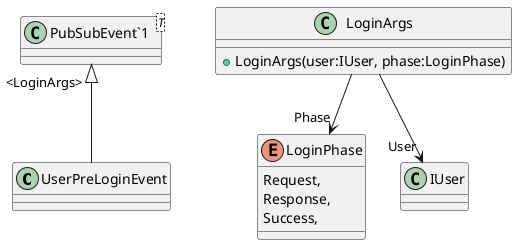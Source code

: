 @startuml
class UserPreLoginEvent {
}
class LoginArgs {
    + LoginArgs(user:IUser, phase:LoginPhase)
}
enum LoginPhase {
    Request,
    Response,
    Success,
}
class "PubSubEvent`1"<T> {
}
"PubSubEvent`1" "<LoginArgs>" <|-- UserPreLoginEvent
LoginArgs --> "User" IUser
LoginArgs --> "Phase" LoginPhase
@enduml
